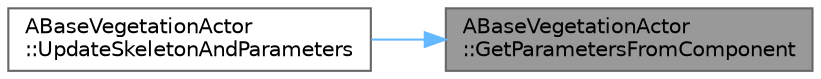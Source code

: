 digraph "ABaseVegetationActor::GetParametersFromComponent"
{
 // INTERACTIVE_SVG=YES
 // LATEX_PDF_SIZE
  bgcolor="transparent";
  edge [fontname=Helvetica,fontsize=10,labelfontname=Helvetica,labelfontsize=10];
  node [fontname=Helvetica,fontsize=10,shape=box,height=0.2,width=0.4];
  rankdir="RL";
  Node1 [id="Node000001",label="ABaseVegetationActor\l::GetParametersFromComponent",height=0.2,width=0.4,color="gray40", fillcolor="grey60", style="filled", fontcolor="black",tooltip=" "];
  Node1 -> Node2 [id="edge1_Node000001_Node000002",dir="back",color="steelblue1",style="solid",tooltip=" "];
  Node2 [id="Node000002",label="ABaseVegetationActor\l::UpdateSkeletonAndParameters",height=0.2,width=0.4,color="grey40", fillcolor="white", style="filled",URL="$d6/de2/classABaseVegetationActor.html#a5a173637925904376fc000c67d5c0414",tooltip=" "];
}
